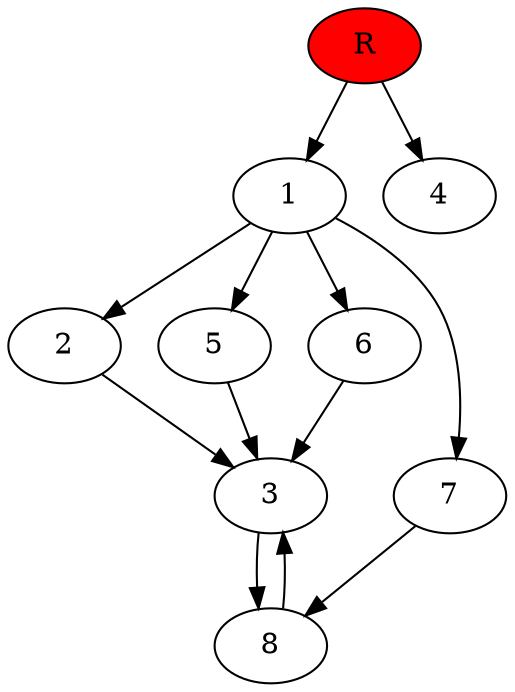 digraph prb26501 {
	1
	2
	3
	4
	5
	6
	7
	8
	R [fillcolor="#ff0000" style=filled]
	1 -> 2
	1 -> 5
	1 -> 6
	1 -> 7
	2 -> 3
	3 -> 8
	5 -> 3
	6 -> 3
	7 -> 8
	8 -> 3
	R -> 1
	R -> 4
}
